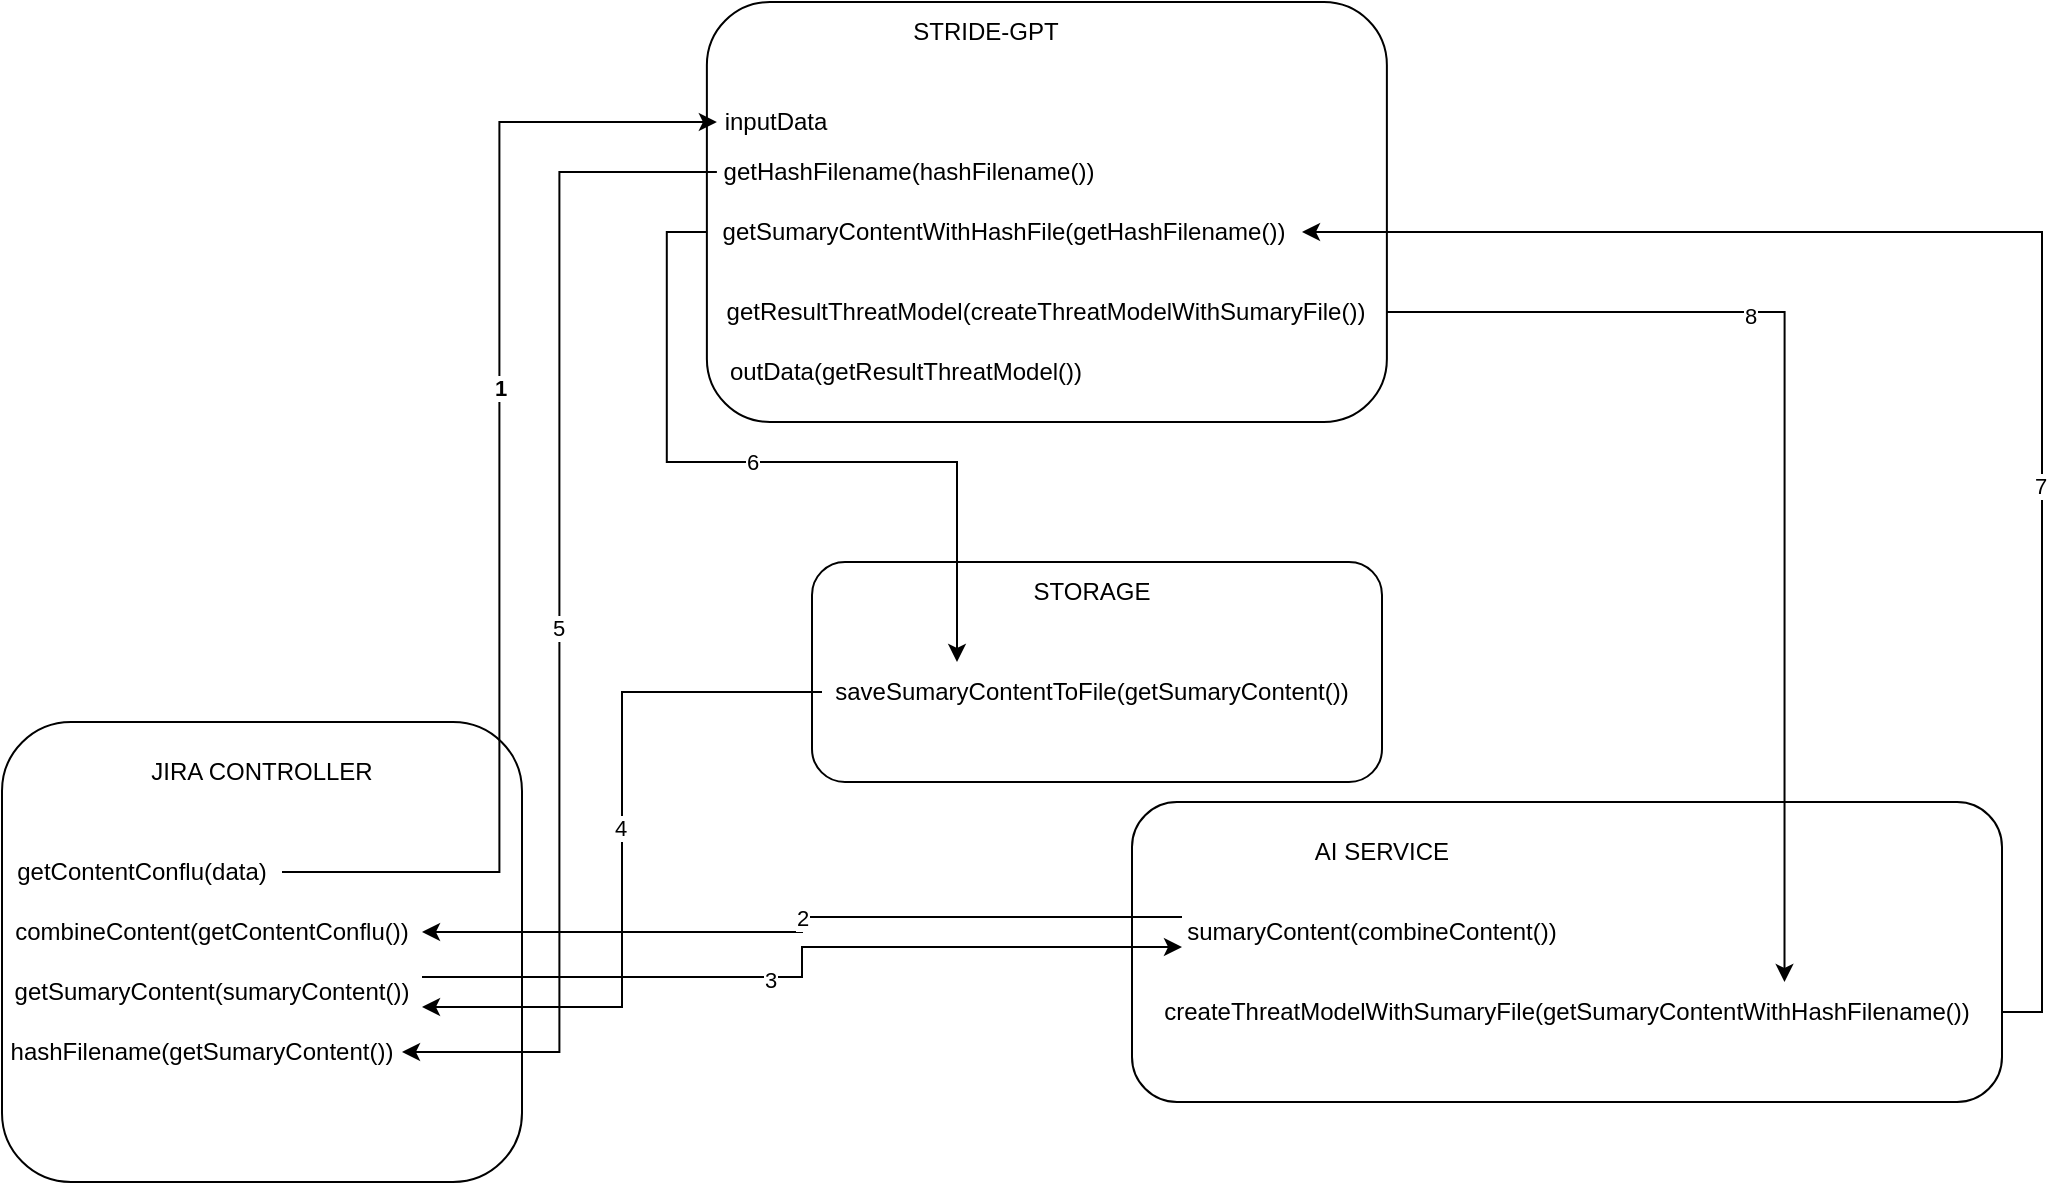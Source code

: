<mxfile version="24.8.3">
  <diagram name="Page-1" id="RT4GRkkFQH6xOLgiwApK">
    <mxGraphModel dx="1122" dy="624" grid="1" gridSize="10" guides="1" tooltips="1" connect="1" arrows="1" fold="1" page="1" pageScale="1" pageWidth="850" pageHeight="1100" math="0" shadow="0">
      <root>
        <mxCell id="0" />
        <mxCell id="1" parent="0" />
        <mxCell id="L6vFcA4xw2nvtrMXPZ_j-1" value="" style="rounded=1;whiteSpace=wrap;html=1;" vertex="1" parent="1">
          <mxGeometry x="362.44" y="150" width="340" height="210" as="geometry" />
        </mxCell>
        <mxCell id="L6vFcA4xw2nvtrMXPZ_j-2" value="" style="rounded=1;whiteSpace=wrap;html=1;" vertex="1" parent="1">
          <mxGeometry x="575" y="550" width="435" height="150" as="geometry" />
        </mxCell>
        <mxCell id="L6vFcA4xw2nvtrMXPZ_j-3" value="" style="rounded=1;whiteSpace=wrap;html=1;" vertex="1" parent="1">
          <mxGeometry x="10" y="510" width="260" height="230" as="geometry" />
        </mxCell>
        <mxCell id="L6vFcA4xw2nvtrMXPZ_j-4" value="" style="rounded=1;whiteSpace=wrap;html=1;" vertex="1" parent="1">
          <mxGeometry x="415" y="430" width="285" height="110" as="geometry" />
        </mxCell>
        <mxCell id="L6vFcA4xw2nvtrMXPZ_j-7" value="JIRA CONTROLLER" style="text;html=1;align=center;verticalAlign=middle;whiteSpace=wrap;rounded=0;" vertex="1" parent="1">
          <mxGeometry x="75" y="520" width="130" height="30" as="geometry" />
        </mxCell>
        <mxCell id="L6vFcA4xw2nvtrMXPZ_j-13" style="edgeStyle=orthogonalEdgeStyle;rounded=0;orthogonalLoop=1;jettySize=auto;html=1;entryX=0;entryY=0.5;entryDx=0;entryDy=0;" edge="1" parent="1" source="L6vFcA4xw2nvtrMXPZ_j-8" target="L6vFcA4xw2nvtrMXPZ_j-11">
          <mxGeometry relative="1" as="geometry" />
        </mxCell>
        <mxCell id="L6vFcA4xw2nvtrMXPZ_j-35" value="&lt;b&gt;1&lt;/b&gt;" style="edgeLabel;html=1;align=center;verticalAlign=middle;resizable=0;points=[];" vertex="1" connectable="0" parent="L6vFcA4xw2nvtrMXPZ_j-13">
          <mxGeometry x="0.184" relative="1" as="geometry">
            <mxPoint as="offset" />
          </mxGeometry>
        </mxCell>
        <mxCell id="L6vFcA4xw2nvtrMXPZ_j-8" value="getContentConflu(data)" style="text;html=1;align=center;verticalAlign=middle;whiteSpace=wrap;rounded=0;" vertex="1" parent="1">
          <mxGeometry x="10" y="570" width="140" height="30" as="geometry" />
        </mxCell>
        <mxCell id="L6vFcA4xw2nvtrMXPZ_j-9" value="combineContent(getContentConflu())" style="text;html=1;align=center;verticalAlign=middle;whiteSpace=wrap;rounded=0;" vertex="1" parent="1">
          <mxGeometry x="10" y="600" width="210" height="30" as="geometry" />
        </mxCell>
        <mxCell id="L6vFcA4xw2nvtrMXPZ_j-10" value="STRIDE-GPT" style="text;html=1;align=center;verticalAlign=middle;whiteSpace=wrap;rounded=0;" vertex="1" parent="1">
          <mxGeometry x="452.44" y="150" width="100" height="30" as="geometry" />
        </mxCell>
        <mxCell id="L6vFcA4xw2nvtrMXPZ_j-11" value="inputData" style="text;html=1;align=center;verticalAlign=middle;whiteSpace=wrap;rounded=0;" vertex="1" parent="1">
          <mxGeometry x="367.44" y="195" width="60" height="30" as="geometry" />
        </mxCell>
        <mxCell id="L6vFcA4xw2nvtrMXPZ_j-15" value="AI SERVICE" style="text;html=1;align=center;verticalAlign=middle;whiteSpace=wrap;rounded=0;" vertex="1" parent="1">
          <mxGeometry x="660" y="560" width="80" height="30" as="geometry" />
        </mxCell>
        <mxCell id="L6vFcA4xw2nvtrMXPZ_j-17" style="edgeStyle=orthogonalEdgeStyle;rounded=0;orthogonalLoop=1;jettySize=auto;html=1;entryX=1;entryY=0.5;entryDx=0;entryDy=0;exitX=0;exitY=0.25;exitDx=0;exitDy=0;" edge="1" parent="1" source="L6vFcA4xw2nvtrMXPZ_j-16" target="L6vFcA4xw2nvtrMXPZ_j-9">
          <mxGeometry relative="1" as="geometry">
            <mxPoint x="530" y="600" as="sourcePoint" />
          </mxGeometry>
        </mxCell>
        <mxCell id="L6vFcA4xw2nvtrMXPZ_j-37" value="2" style="edgeLabel;html=1;align=center;verticalAlign=middle;resizable=0;points=[];" vertex="1" connectable="0" parent="L6vFcA4xw2nvtrMXPZ_j-17">
          <mxGeometry x="-0.017" relative="1" as="geometry">
            <mxPoint as="offset" />
          </mxGeometry>
        </mxCell>
        <mxCell id="L6vFcA4xw2nvtrMXPZ_j-16" value="sumaryContent(combineContent())" style="text;html=1;align=center;verticalAlign=middle;whiteSpace=wrap;rounded=0;" vertex="1" parent="1">
          <mxGeometry x="600" y="600" width="190" height="30" as="geometry" />
        </mxCell>
        <mxCell id="L6vFcA4xw2nvtrMXPZ_j-20" style="edgeStyle=orthogonalEdgeStyle;rounded=0;orthogonalLoop=1;jettySize=auto;html=1;exitX=1;exitY=0.25;exitDx=0;exitDy=0;entryX=0;entryY=0.75;entryDx=0;entryDy=0;" edge="1" parent="1" source="L6vFcA4xw2nvtrMXPZ_j-18" target="L6vFcA4xw2nvtrMXPZ_j-16">
          <mxGeometry relative="1" as="geometry">
            <mxPoint x="540" y="650" as="targetPoint" />
          </mxGeometry>
        </mxCell>
        <mxCell id="L6vFcA4xw2nvtrMXPZ_j-38" value="3" style="edgeLabel;html=1;align=center;verticalAlign=middle;resizable=0;points=[];" vertex="1" connectable="0" parent="L6vFcA4xw2nvtrMXPZ_j-20">
          <mxGeometry x="-0.114" y="-1" relative="1" as="geometry">
            <mxPoint x="-1" as="offset" />
          </mxGeometry>
        </mxCell>
        <mxCell id="L6vFcA4xw2nvtrMXPZ_j-18" value="getSumaryContent(sumaryContent())" style="text;html=1;align=center;verticalAlign=middle;whiteSpace=wrap;rounded=0;" vertex="1" parent="1">
          <mxGeometry x="10" y="630" width="210" height="30" as="geometry" />
        </mxCell>
        <mxCell id="L6vFcA4xw2nvtrMXPZ_j-21" value="STORAGE" style="text;html=1;align=center;verticalAlign=middle;whiteSpace=wrap;rounded=0;" vertex="1" parent="1">
          <mxGeometry x="525" y="430" width="60" height="30" as="geometry" />
        </mxCell>
        <mxCell id="L6vFcA4xw2nvtrMXPZ_j-23" style="edgeStyle=orthogonalEdgeStyle;rounded=0;orthogonalLoop=1;jettySize=auto;html=1;entryX=1;entryY=0.75;entryDx=0;entryDy=0;" edge="1" parent="1" source="L6vFcA4xw2nvtrMXPZ_j-22" target="L6vFcA4xw2nvtrMXPZ_j-18">
          <mxGeometry relative="1" as="geometry" />
        </mxCell>
        <mxCell id="L6vFcA4xw2nvtrMXPZ_j-39" value="4" style="edgeLabel;html=1;align=center;verticalAlign=middle;resizable=0;points=[];" vertex="1" connectable="0" parent="L6vFcA4xw2nvtrMXPZ_j-23">
          <mxGeometry x="-0.064" y="-1" relative="1" as="geometry">
            <mxPoint as="offset" />
          </mxGeometry>
        </mxCell>
        <mxCell id="L6vFcA4xw2nvtrMXPZ_j-22" value="saveSumaryContentToFile(getSumaryContent())" style="text;html=1;align=center;verticalAlign=middle;whiteSpace=wrap;rounded=0;" vertex="1" parent="1">
          <mxGeometry x="420" y="480" width="270" height="30" as="geometry" />
        </mxCell>
        <mxCell id="L6vFcA4xw2nvtrMXPZ_j-24" value="hashFilename(getSumaryContent())" style="text;html=1;align=center;verticalAlign=middle;whiteSpace=wrap;rounded=0;" vertex="1" parent="1">
          <mxGeometry x="10" y="660" width="200" height="30" as="geometry" />
        </mxCell>
        <mxCell id="L6vFcA4xw2nvtrMXPZ_j-26" style="edgeStyle=orthogonalEdgeStyle;rounded=0;orthogonalLoop=1;jettySize=auto;html=1;entryX=1;entryY=0.5;entryDx=0;entryDy=0;" edge="1" parent="1" source="L6vFcA4xw2nvtrMXPZ_j-25" target="L6vFcA4xw2nvtrMXPZ_j-24">
          <mxGeometry relative="1" as="geometry" />
        </mxCell>
        <mxCell id="L6vFcA4xw2nvtrMXPZ_j-40" value="5" style="edgeLabel;html=1;align=center;verticalAlign=middle;resizable=0;points=[];" vertex="1" connectable="0" parent="L6vFcA4xw2nvtrMXPZ_j-26">
          <mxGeometry x="0.025" y="-1" relative="1" as="geometry">
            <mxPoint as="offset" />
          </mxGeometry>
        </mxCell>
        <mxCell id="L6vFcA4xw2nvtrMXPZ_j-25" value="getHashFilename(hashFilename())" style="text;html=1;align=center;verticalAlign=middle;whiteSpace=wrap;rounded=0;" vertex="1" parent="1">
          <mxGeometry x="367.44" y="220" width="192.56" height="30" as="geometry" />
        </mxCell>
        <mxCell id="L6vFcA4xw2nvtrMXPZ_j-28" style="edgeStyle=orthogonalEdgeStyle;rounded=0;orthogonalLoop=1;jettySize=auto;html=1;entryX=0.25;entryY=0;entryDx=0;entryDy=0;exitX=0;exitY=0.5;exitDx=0;exitDy=0;" edge="1" parent="1" source="L6vFcA4xw2nvtrMXPZ_j-27" target="L6vFcA4xw2nvtrMXPZ_j-22">
          <mxGeometry relative="1" as="geometry" />
        </mxCell>
        <mxCell id="L6vFcA4xw2nvtrMXPZ_j-41" value="6" style="edgeLabel;html=1;align=center;verticalAlign=middle;resizable=0;points=[];" vertex="1" connectable="0" parent="L6vFcA4xw2nvtrMXPZ_j-28">
          <mxGeometry x="-0.068" relative="1" as="geometry">
            <mxPoint as="offset" />
          </mxGeometry>
        </mxCell>
        <mxCell id="L6vFcA4xw2nvtrMXPZ_j-27" value="getSumaryContentWithHashFile(getHashFilename())" style="text;html=1;align=center;verticalAlign=middle;whiteSpace=wrap;rounded=0;" vertex="1" parent="1">
          <mxGeometry x="362.44" y="250" width="297.56" height="30" as="geometry" />
        </mxCell>
        <mxCell id="L6vFcA4xw2nvtrMXPZ_j-31" style="edgeStyle=orthogonalEdgeStyle;rounded=0;orthogonalLoop=1;jettySize=auto;html=1;entryX=1;entryY=0.5;entryDx=0;entryDy=0;exitX=1;exitY=0.5;exitDx=0;exitDy=0;" edge="1" parent="1" source="L6vFcA4xw2nvtrMXPZ_j-29" target="L6vFcA4xw2nvtrMXPZ_j-27">
          <mxGeometry relative="1" as="geometry" />
        </mxCell>
        <mxCell id="L6vFcA4xw2nvtrMXPZ_j-42" value="7" style="edgeLabel;html=1;align=center;verticalAlign=middle;resizable=0;points=[];" vertex="1" connectable="0" parent="L6vFcA4xw2nvtrMXPZ_j-31">
          <mxGeometry x="-0.274" y="1" relative="1" as="geometry">
            <mxPoint as="offset" />
          </mxGeometry>
        </mxCell>
        <mxCell id="L6vFcA4xw2nvtrMXPZ_j-29" value="createThreatModelWithSumaryFile(getSumaryContentWithHashFilename())" style="text;html=1;align=center;verticalAlign=middle;whiteSpace=wrap;rounded=0;" vertex="1" parent="1">
          <mxGeometry x="575" y="640" width="435" height="30" as="geometry" />
        </mxCell>
        <mxCell id="L6vFcA4xw2nvtrMXPZ_j-33" style="edgeStyle=orthogonalEdgeStyle;rounded=0;orthogonalLoop=1;jettySize=auto;html=1;entryX=0.75;entryY=0;entryDx=0;entryDy=0;exitX=1;exitY=0.5;exitDx=0;exitDy=0;" edge="1" parent="1" source="L6vFcA4xw2nvtrMXPZ_j-32" target="L6vFcA4xw2nvtrMXPZ_j-29">
          <mxGeometry relative="1" as="geometry" />
        </mxCell>
        <mxCell id="L6vFcA4xw2nvtrMXPZ_j-43" value="8" style="edgeLabel;html=1;align=center;verticalAlign=middle;resizable=0;points=[];" vertex="1" connectable="0" parent="L6vFcA4xw2nvtrMXPZ_j-33">
          <mxGeometry x="-0.322" y="-2" relative="1" as="geometry">
            <mxPoint as="offset" />
          </mxGeometry>
        </mxCell>
        <mxCell id="L6vFcA4xw2nvtrMXPZ_j-32" value="getResultThreatModel(createThreatModelWithSumaryFile())" style="text;html=1;align=center;verticalAlign=middle;whiteSpace=wrap;rounded=0;" vertex="1" parent="1">
          <mxGeometry x="362.44" y="290" width="340" height="30" as="geometry" />
        </mxCell>
        <mxCell id="L6vFcA4xw2nvtrMXPZ_j-34" value="outData(getResultThreatModel())" style="text;html=1;align=center;verticalAlign=middle;whiteSpace=wrap;rounded=0;" vertex="1" parent="1">
          <mxGeometry x="367.44" y="320" width="190" height="30" as="geometry" />
        </mxCell>
      </root>
    </mxGraphModel>
  </diagram>
</mxfile>
